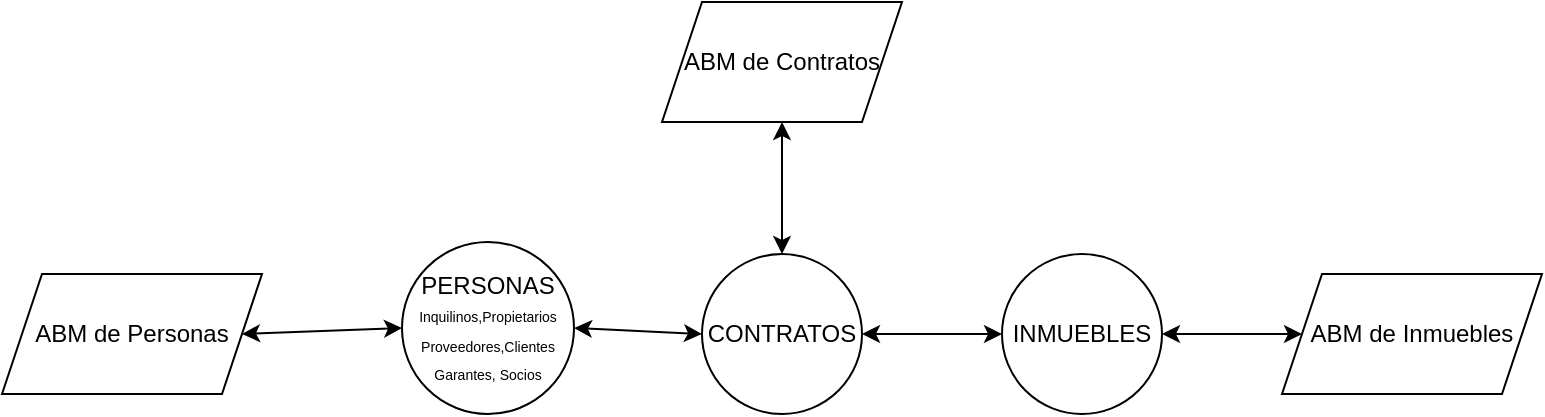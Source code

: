 <mxfile version="25.0.3">
  <diagram name="Página-1" id="F7Wb7HpxGwJk1ctktUH0">
    <mxGraphModel dx="794" dy="358" grid="1" gridSize="10" guides="1" tooltips="1" connect="1" arrows="1" fold="1" page="1" pageScale="1" pageWidth="827" pageHeight="1169" math="0" shadow="0">
      <root>
        <mxCell id="0" />
        <mxCell id="1" parent="0" />
        <mxCell id="AWFAfmPAa34jloLX7xLJ-1" value="&lt;div&gt;PERSONAS&lt;/div&gt;&lt;div&gt;&lt;font style=&quot;font-size: 7px;&quot;&gt;Inquilinos,Propietarios&lt;/font&gt;&lt;/div&gt;&lt;div&gt;&lt;font style=&quot;font-size: 7px;&quot;&gt;Proveedores,Clientes&lt;/font&gt;&lt;/div&gt;&lt;div&gt;&lt;font style=&quot;font-size: 7px;&quot;&gt;Garantes, Socios&lt;/font&gt;&lt;br&gt;&lt;/div&gt;" style="ellipse;whiteSpace=wrap;html=1;aspect=fixed;" vertex="1" parent="1">
          <mxGeometry x="230" y="150" width="86" height="86" as="geometry" />
        </mxCell>
        <mxCell id="AWFAfmPAa34jloLX7xLJ-2" value="&lt;div&gt;ABM de Personas&lt;/div&gt;" style="shape=parallelogram;perimeter=parallelogramPerimeter;whiteSpace=wrap;html=1;fixedSize=1;" vertex="1" parent="1">
          <mxGeometry x="30" y="166" width="130" height="60" as="geometry" />
        </mxCell>
        <mxCell id="AWFAfmPAa34jloLX7xLJ-3" value="" style="endArrow=classic;startArrow=classic;html=1;rounded=0;entryX=0;entryY=0.5;entryDx=0;entryDy=0;exitX=1;exitY=0.5;exitDx=0;exitDy=0;" edge="1" parent="1" source="AWFAfmPAa34jloLX7xLJ-2" target="AWFAfmPAa34jloLX7xLJ-1">
          <mxGeometry width="50" height="50" relative="1" as="geometry">
            <mxPoint x="150" y="196" as="sourcePoint" />
            <mxPoint x="200" y="146" as="targetPoint" />
          </mxGeometry>
        </mxCell>
        <mxCell id="AWFAfmPAa34jloLX7xLJ-4" value="INMUEBLES" style="ellipse;whiteSpace=wrap;html=1;aspect=fixed;" vertex="1" parent="1">
          <mxGeometry x="530" y="156" width="80" height="80" as="geometry" />
        </mxCell>
        <mxCell id="AWFAfmPAa34jloLX7xLJ-5" value="&lt;div&gt;ABM de Inmuebles&lt;/div&gt;" style="shape=parallelogram;perimeter=parallelogramPerimeter;whiteSpace=wrap;html=1;fixedSize=1;" vertex="1" parent="1">
          <mxGeometry x="670" y="166" width="130" height="60" as="geometry" />
        </mxCell>
        <mxCell id="AWFAfmPAa34jloLX7xLJ-6" value="" style="endArrow=classic;startArrow=classic;html=1;rounded=0;entryX=0;entryY=0.5;entryDx=0;entryDy=0;exitX=1;exitY=0.5;exitDx=0;exitDy=0;" edge="1" parent="1" source="AWFAfmPAa34jloLX7xLJ-4" target="AWFAfmPAa34jloLX7xLJ-5">
          <mxGeometry width="50" height="50" relative="1" as="geometry">
            <mxPoint x="390" y="296" as="sourcePoint" />
            <mxPoint x="440" y="246" as="targetPoint" />
          </mxGeometry>
        </mxCell>
        <mxCell id="AWFAfmPAa34jloLX7xLJ-7" value="CONTRATOS" style="ellipse;whiteSpace=wrap;html=1;aspect=fixed;" vertex="1" parent="1">
          <mxGeometry x="380" y="156" width="80" height="80" as="geometry" />
        </mxCell>
        <mxCell id="AWFAfmPAa34jloLX7xLJ-8" value="&lt;div&gt;ABM de Contratos&lt;/div&gt;" style="shape=parallelogram;perimeter=parallelogramPerimeter;whiteSpace=wrap;html=1;fixedSize=1;" vertex="1" parent="1">
          <mxGeometry x="360" y="30" width="120" height="60" as="geometry" />
        </mxCell>
        <mxCell id="AWFAfmPAa34jloLX7xLJ-9" value="" style="endArrow=classic;startArrow=classic;html=1;rounded=0;entryX=0.5;entryY=1;entryDx=0;entryDy=0;" edge="1" parent="1" source="AWFAfmPAa34jloLX7xLJ-7" target="AWFAfmPAa34jloLX7xLJ-8">
          <mxGeometry width="50" height="50" relative="1" as="geometry">
            <mxPoint x="390" y="200" as="sourcePoint" />
            <mxPoint x="440" y="150" as="targetPoint" />
          </mxGeometry>
        </mxCell>
        <mxCell id="AWFAfmPAa34jloLX7xLJ-10" value="" style="endArrow=classic;startArrow=classic;html=1;rounded=0;exitX=1;exitY=0.5;exitDx=0;exitDy=0;entryX=0;entryY=0.5;entryDx=0;entryDy=0;" edge="1" parent="1" source="AWFAfmPAa34jloLX7xLJ-1" target="AWFAfmPAa34jloLX7xLJ-7">
          <mxGeometry width="50" height="50" relative="1" as="geometry">
            <mxPoint x="390" y="220" as="sourcePoint" />
            <mxPoint x="440" y="170" as="targetPoint" />
          </mxGeometry>
        </mxCell>
        <mxCell id="AWFAfmPAa34jloLX7xLJ-11" value="" style="endArrow=classic;startArrow=classic;html=1;rounded=0;entryX=0;entryY=0.5;entryDx=0;entryDy=0;exitX=1;exitY=0.5;exitDx=0;exitDy=0;" edge="1" parent="1" source="AWFAfmPAa34jloLX7xLJ-7" target="AWFAfmPAa34jloLX7xLJ-4">
          <mxGeometry width="50" height="50" relative="1" as="geometry">
            <mxPoint x="390" y="220" as="sourcePoint" />
            <mxPoint x="440" y="170" as="targetPoint" />
          </mxGeometry>
        </mxCell>
      </root>
    </mxGraphModel>
  </diagram>
</mxfile>
